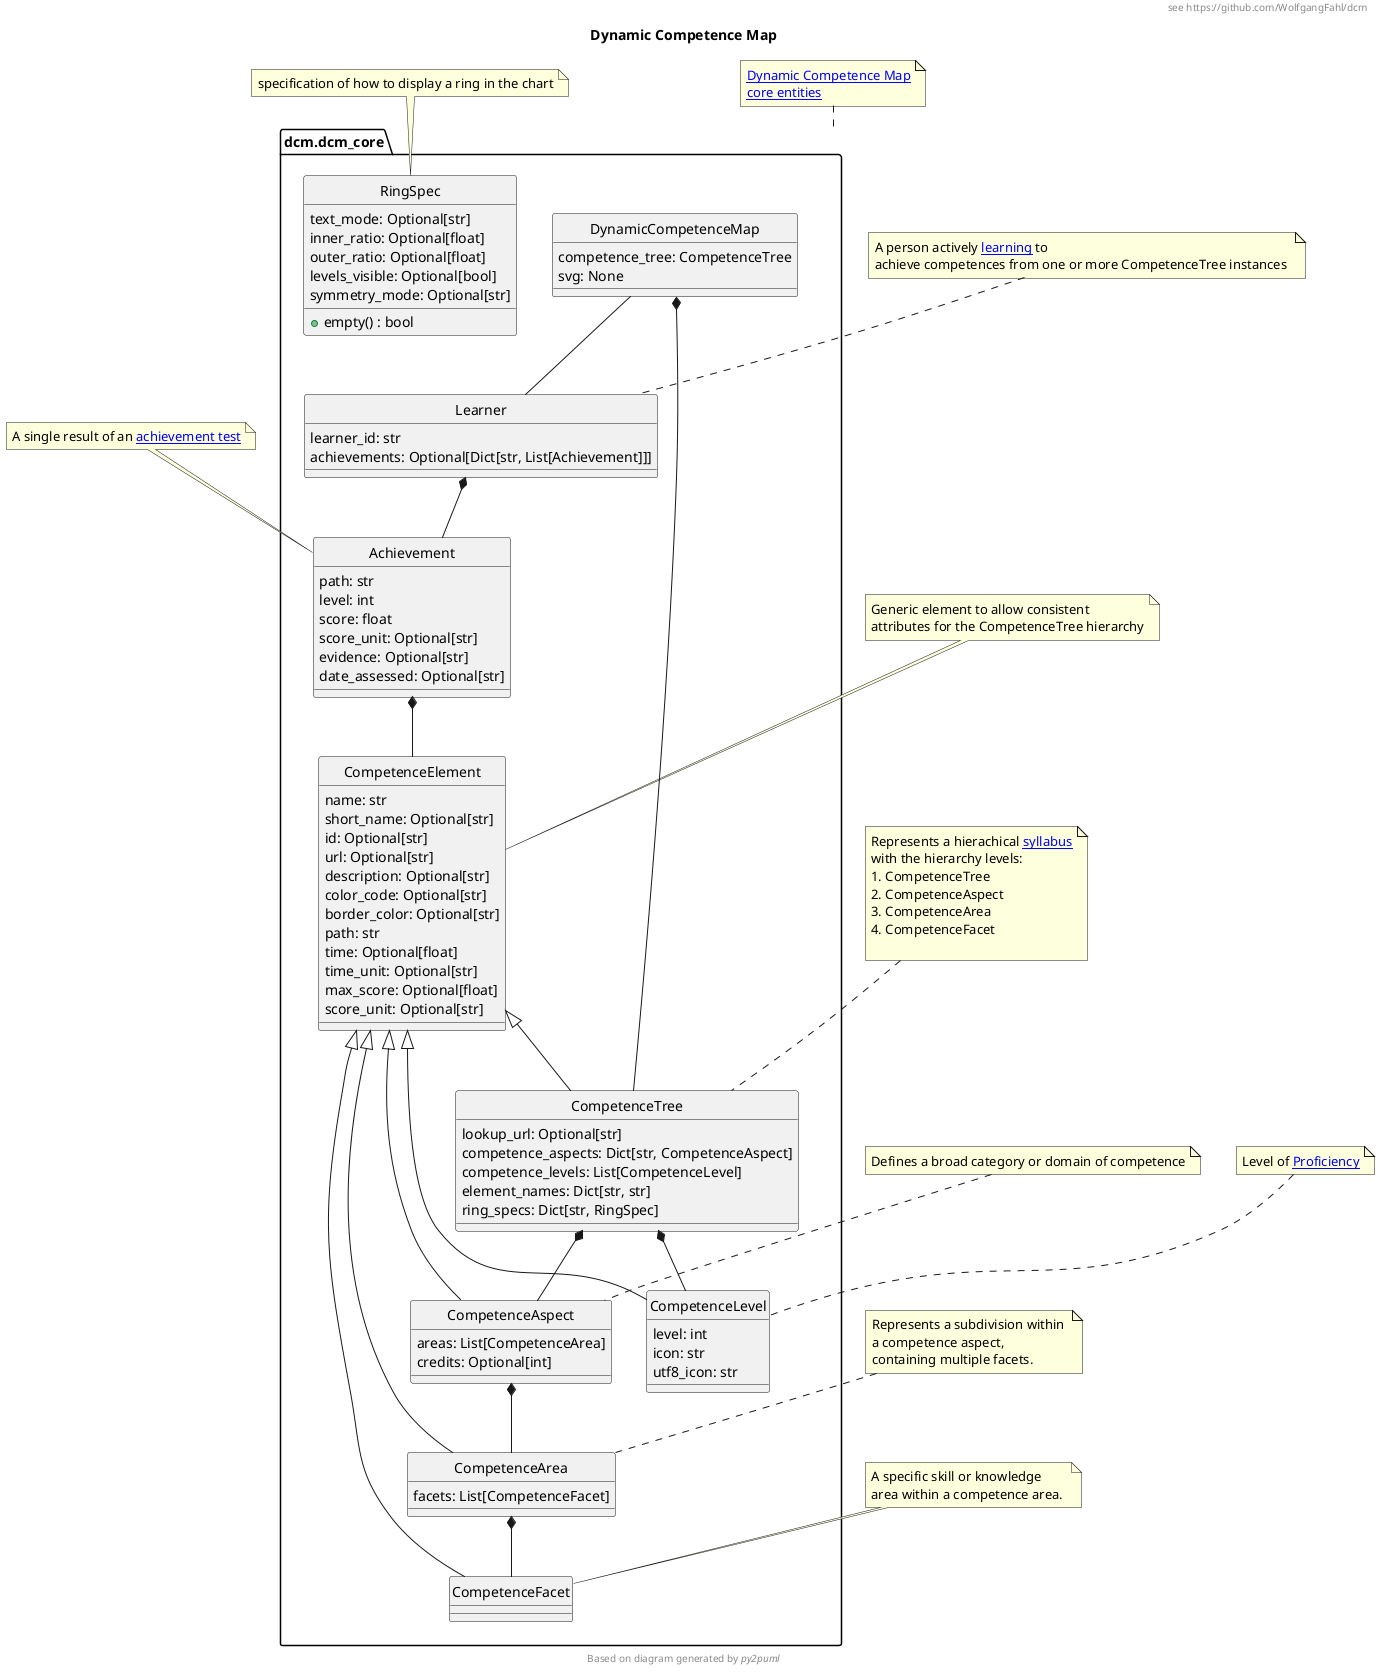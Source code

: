 @startuml
hide circle
title Dynamic Competence Map
header see https://github.com/WolfgangFahl/dcm
!pragma useIntermediatePackages false

class dcm.dcm_core.DynamicCompetenceMap {
  competence_tree: CompetenceTree
  svg: None
}
class dcm.dcm_core.Achievement {
  path: str
  level: int
  score: float
  score_unit: Optional[str]
  evidence: Optional[str]
  date_assessed: Optional[str]
}
note top of Achievement
A single result of an [[https://en.wikipedia.org/wiki/Achievement_test achievement test]]
end note

class dcm.dcm_core.CompetenceAspect {
  areas: List[CompetenceArea]
  credits: Optional[int]
}
class dcm.dcm_core.CompetenceArea {
  facets: List[CompetenceFacet]
}
class dcm.dcm_core.CompetenceElement {
  name: str
  short_name: Optional[str]
  id: Optional[str]
  url: Optional[str]
  description: Optional[str]
  color_code: Optional[str]
  border_color: Optional[str]
  path: str 
  time: Optional[float]
  time_unit: Optional[str]
  max_score: Optional[float]
  score_unit: Optional[str]
}
class dcm.dcm_core.RingSpec {
  text_mode: Optional[str]
  inner_ratio: Optional[float]
  outer_ratio: Optional[float]
  levels_visible: Optional[bool]
  symmetry_mode: Optional[str]
  +empty() : bool
}
note top of RingSpec
specification of how to display a ring in the chart
end note

class dcm.dcm_core.CompetenceFacet {
}
class dcm.dcm_core.CompetenceLevel {
  level: int
  icon: str
  utf8_icon: str
}

class dcm.dcm_core.CompetenceTree {
  lookup_url: Optional[str]
  competence_aspects: Dict[str, CompetenceAspect]
  competence_levels: List[CompetenceLevel]
  element_names: Dict[str, str]
  ring_specs: Dict[str, RingSpec] 
}
note top of CompetenceElement
Generic element to allow consistent
attributes for the CompetenceTree hierarchy
end note

note top of CompetenceAspect
Defines a broad category or domain of competence
end note

note top of CompetenceArea
Represents a subdivision within 
a competence aspect, 
containing multiple facets. 
end note

note top of CompetenceFacet
A specific skill or knowledge 
area within a competence area. 
end note

note top of CompetenceLevel
Level of [[https://en.wikipedia.org/wiki/Expert Proficiency]]
end note

note top of CompetenceTree
Represents a hierachical [[https://en.wikipedia.org/wiki/Syllabus syllabus]]
with the hierarchy levels:
# CompetenceTree
# CompetenceAspect
# CompetenceArea
# CompetenceFacet

end note

class dcm.dcm_core.Learner {
  learner_id: str
  achievements: Optional[Dict[str, List[Achievement]]]
}
note top of Learner
A person actively [[https://en.wikipedia.org/wiki/Learning learning]] to 
achieve competences from one or more CompetenceTree instances 
end note

note top of dcm.dcm_core
[[https://github.com/WolfgangFahl/dcm/blob/main/dcm/dcm_core.py Dynamic Competence Map\ncore entities]]
end note

dcm.dcm_core.DynamicCompetenceMap *-- dcm.dcm_core.CompetenceTree
dcm.dcm_core.DynamicCompetenceMap -- dcm.dcm_core.Learner
dcm.dcm_core.CompetenceAspect *-- dcm.dcm_core.CompetenceArea
dcm.dcm_core.CompetenceArea *-- dcm.dcm_core.CompetenceFacet
dcm.dcm_core.CompetenceElement <|-- dcm.dcm_core.CompetenceAspect
dcm.dcm_core.CompetenceElement <|-- dcm.dcm_core.CompetenceArea
dcm.dcm_core.CompetenceElement <|-- dcm.dcm_core.CompetenceFacet
dcm.dcm_core.CompetenceElement <|-- dcm.dcm_core.CompetenceLevel
dcm.dcm_core.CompetenceTree *-- dcm.dcm_core.CompetenceAspect
dcm.dcm_core.CompetenceTree *-- dcm.dcm_core.CompetenceLevel
dcm.dcm_core.CompetenceElement <|-- dcm.dcm_core.CompetenceTree
dcm.dcm_core.Learner *-- dcm.dcm_core.Achievement
dcm.dcm_core.Achievement *-- dcm.dcm_core.CompetenceElement
footer Based on diagram generated by //py2puml//
@enduml